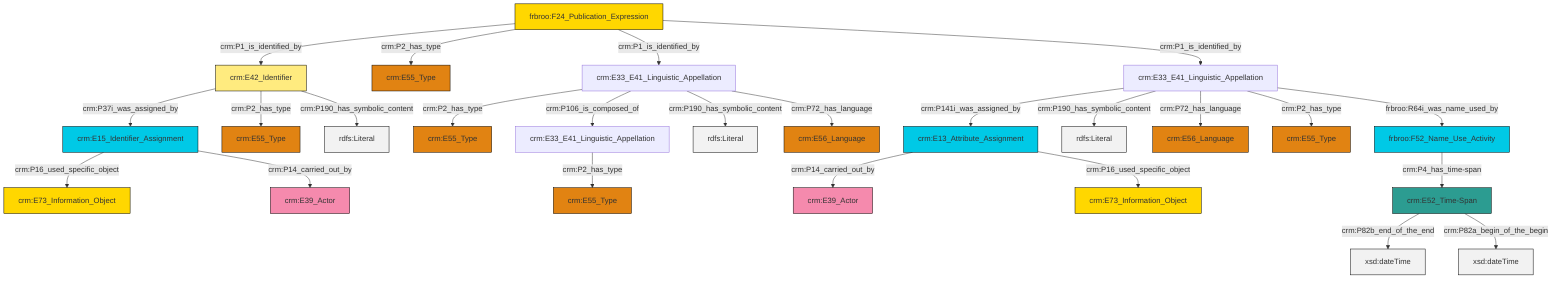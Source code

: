 graph TD
classDef Literal fill:#f2f2f2,stroke:#000000;
classDef CRM_Entity fill:#FFFFFF,stroke:#000000;
classDef Temporal_Entity fill:#00C9E6, stroke:#000000;
classDef Type fill:#E18312, stroke:#000000;
classDef Time-Span fill:#2C9C91, stroke:#000000;
classDef Appellation fill:#FFEB7F, stroke:#000000;
classDef Place fill:#008836, stroke:#000000;
classDef Persistent_Item fill:#B266B2, stroke:#000000;
classDef Conceptual_Object fill:#FFD700, stroke:#000000;
classDef Physical_Thing fill:#D2B48C, stroke:#000000;
classDef Actor fill:#f58aad, stroke:#000000;
classDef PC_Classes fill:#4ce600, stroke:#000000;
classDef Multi fill:#cccccc,stroke:#000000;

6["crm:E33_E41_Linguistic_Appellation"]:::Default -->|crm:P141i_was_assigned_by| 7["crm:E13_Attribute_Assignment"]:::Temporal_Entity
15["crm:E33_E41_Linguistic_Appellation"]:::Default -->|crm:P2_has_type| 10["crm:E55_Type"]:::Type
6["crm:E33_E41_Linguistic_Appellation"]:::Default -->|crm:P190_has_symbolic_content| 16[rdfs:Literal]:::Literal
6["crm:E33_E41_Linguistic_Appellation"]:::Default -->|crm:P72_has_language| 8["crm:E56_Language"]:::Type
18["crm:E42_Identifier"]:::Appellation -->|crm:P37i_was_assigned_by| 19["crm:E15_Identifier_Assignment"]:::Temporal_Entity
6["crm:E33_E41_Linguistic_Appellation"]:::Default -->|crm:P2_has_type| 20["crm:E55_Type"]:::Type
15["crm:E33_E41_Linguistic_Appellation"]:::Default -->|crm:P106_is_composed_of| 2["crm:E33_E41_Linguistic_Appellation"]:::Default
2["crm:E33_E41_Linguistic_Appellation"]:::Default -->|crm:P2_has_type| 13["crm:E55_Type"]:::Type
15["crm:E33_E41_Linguistic_Appellation"]:::Default -->|crm:P190_has_symbolic_content| 21[rdfs:Literal]:::Literal
15["crm:E33_E41_Linguistic_Appellation"]:::Default -->|crm:P72_has_language| 22["crm:E56_Language"]:::Type
7["crm:E13_Attribute_Assignment"]:::Temporal_Entity -->|crm:P14_carried_out_by| 27["crm:E39_Actor"]:::Actor
30["frbroo:F24_Publication_Expression"]:::Conceptual_Object -->|crm:P1_is_identified_by| 18["crm:E42_Identifier"]:::Appellation
32["frbroo:F52_Name_Use_Activity"]:::Temporal_Entity -->|crm:P4_has_time-span| 0["crm:E52_Time-Span"]:::Time-Span
18["crm:E42_Identifier"]:::Appellation -->|crm:P2_has_type| 28["crm:E55_Type"]:::Type
19["crm:E15_Identifier_Assignment"]:::Temporal_Entity -->|crm:P16_used_specific_object| 4["crm:E73_Information_Object"]:::Conceptual_Object
0["crm:E52_Time-Span"]:::Time-Span -->|crm:P82b_end_of_the_end| 34[xsd:dateTime]:::Literal
19["crm:E15_Identifier_Assignment"]:::Temporal_Entity -->|crm:P14_carried_out_by| 36["crm:E39_Actor"]:::Actor
18["crm:E42_Identifier"]:::Appellation -->|crm:P190_has_symbolic_content| 40[rdfs:Literal]:::Literal
30["frbroo:F24_Publication_Expression"]:::Conceptual_Object -->|crm:P2_has_type| 23["crm:E55_Type"]:::Type
0["crm:E52_Time-Span"]:::Time-Span -->|crm:P82a_begin_of_the_begin| 44[xsd:dateTime]:::Literal
30["frbroo:F24_Publication_Expression"]:::Conceptual_Object -->|crm:P1_is_identified_by| 15["crm:E33_E41_Linguistic_Appellation"]:::Default
7["crm:E13_Attribute_Assignment"]:::Temporal_Entity -->|crm:P16_used_specific_object| 25["crm:E73_Information_Object"]:::Conceptual_Object
6["crm:E33_E41_Linguistic_Appellation"]:::Default -->|frbroo:R64i_was_name_used_by| 32["frbroo:F52_Name_Use_Activity"]:::Temporal_Entity
30["frbroo:F24_Publication_Expression"]:::Conceptual_Object -->|crm:P1_is_identified_by| 6["crm:E33_E41_Linguistic_Appellation"]:::Default